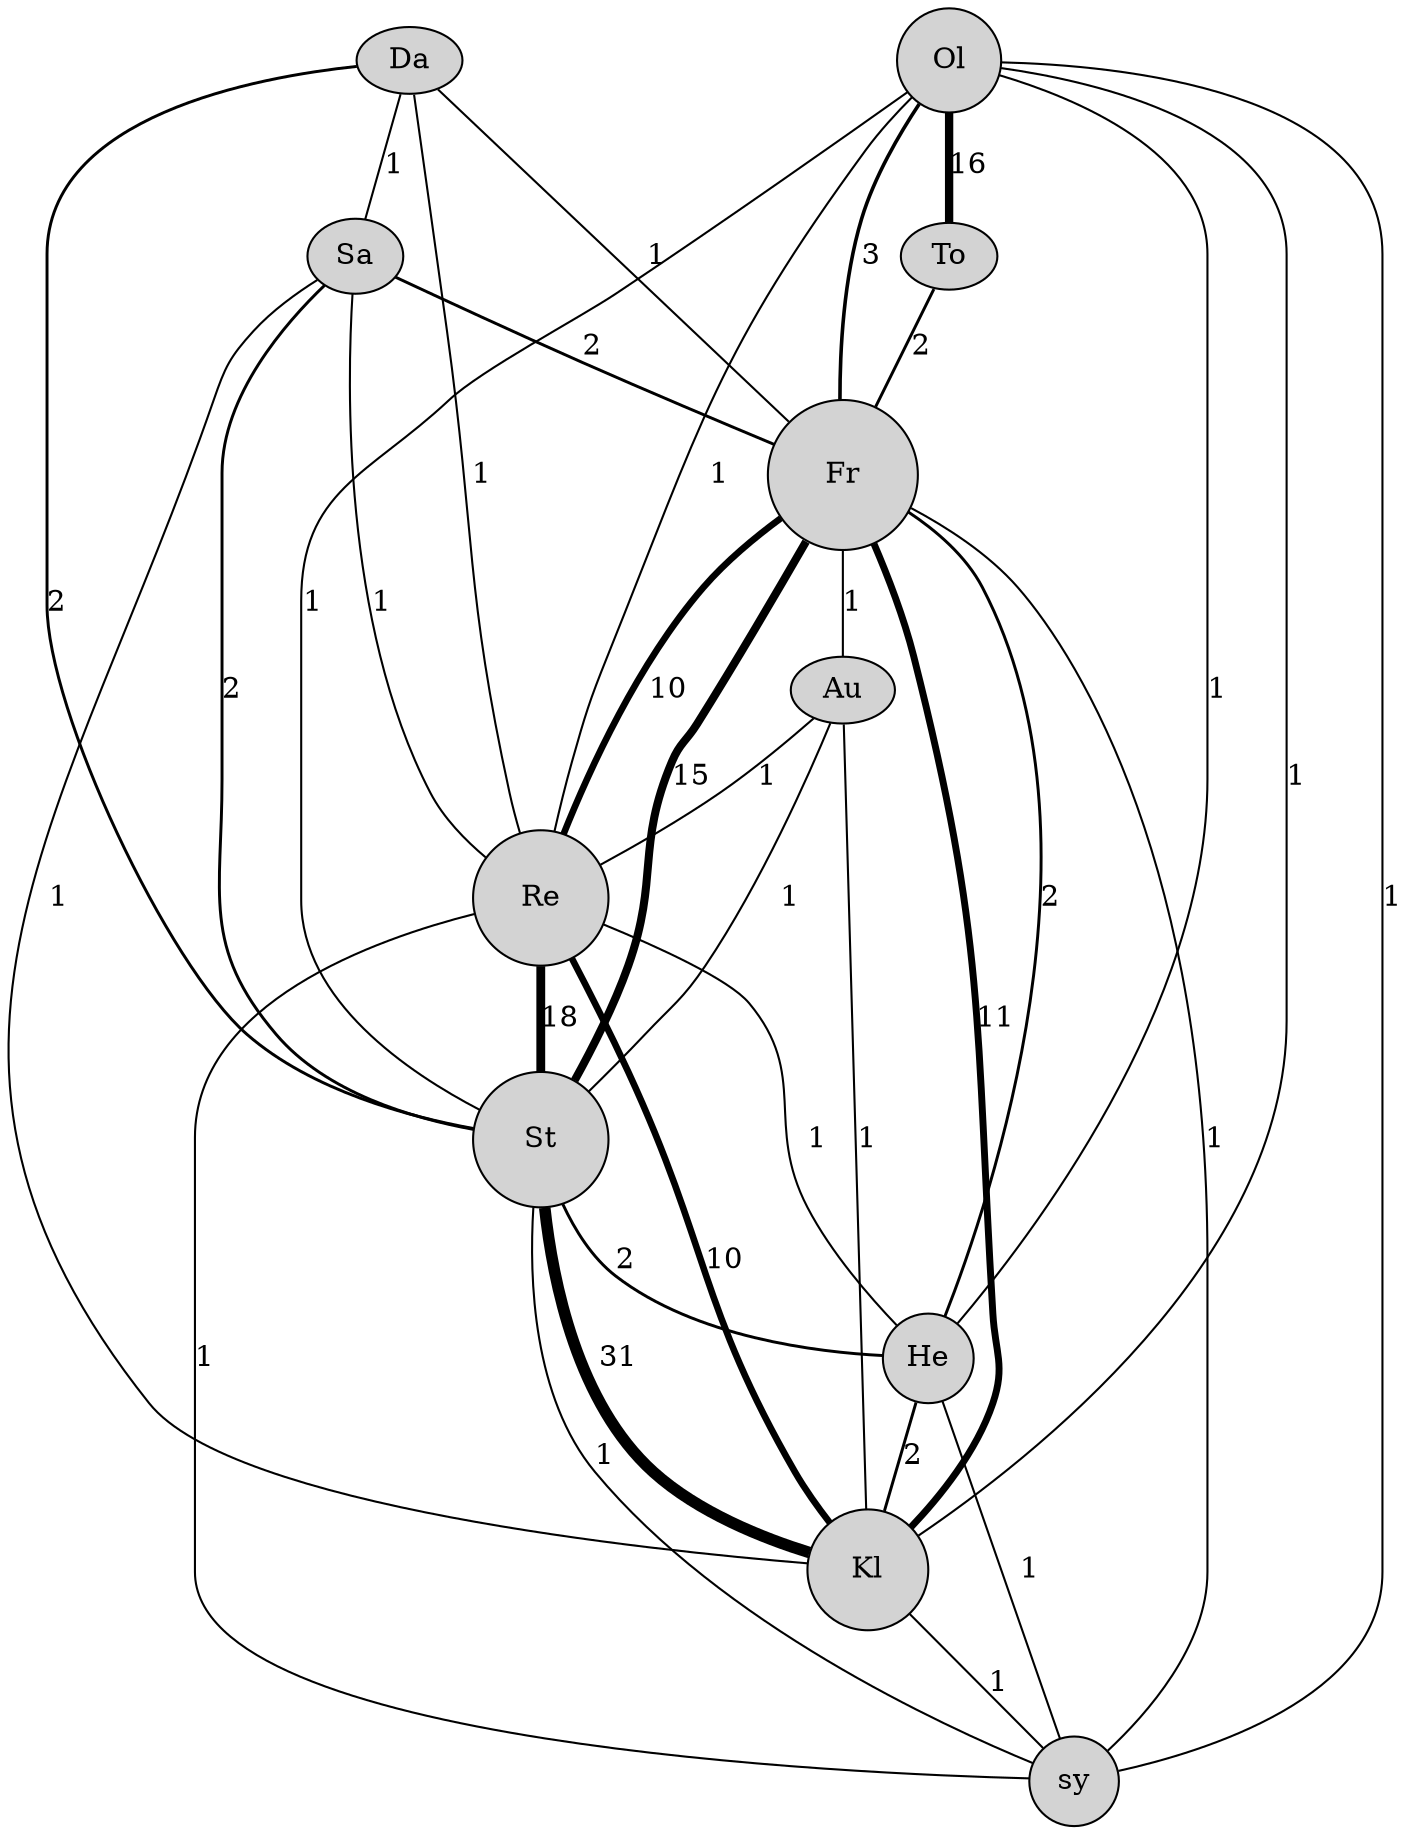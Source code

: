 graph G {
  overlap=false;
  outputorder=edgesfirst;
  node [style=filled];
  "u5" [label=Re, width=0.9, height=0.9];
  "u0" [label=sy, width=0.6, height=0.6];
  "u6" [label=Au, width=0.4, height=0.4];
  "u12" [label=To, width=0.2, height=0.2];
  "u7" [label=Fr, width=1.0, height=1.0];
  "u13" [label=Ol, width=0.7, height=0.7];
  "u2" [label=Kl, width=0.8, height=0.8];
  "u14" [label=Sa, width=0.5, height=0.5];
  "u15" [label=Da, width=0.4, height=0.4];
  "u4" [label=St, width=0.9, height=0.9];
  "u10" [label=He, width=0.6, height=0.6];
  "u15" -- "u7" [penwidth=1.0, label=1];
  "u10" -- "u0" [penwidth=1.0, label=1];
  "u7" -- "u0" [penwidth=1.0, label=1];
  "u6" -- "u5" [penwidth=1.0, label=1];
  "u2" -- "u0" [penwidth=1.0, label=1];
  "u15" -- "u14" [penwidth=1.0, label=1];
  "u5" -- "u10" [penwidth=1.0, label=1];
  "u13" -- "u5" [penwidth=1.0, label=1];
  "u14" -- "u2" [penwidth=1.0, label=1];
  "u4" -- "u0" [penwidth=1.0, label=1];
  "u13" -- "u4" [penwidth=1.0, label=1];
  "u13" -- "u0" [penwidth=1.0, label=1];
  "u14" -- "u5" [penwidth=1.0, label=1];
  "u7" -- "u6" [penwidth=1.0, label=1];
  "u6" -- "u2" [penwidth=1.0, label=1];
  "u6" -- "u4" [penwidth=1.0, label=1];
  "u13" -- "u10" [penwidth=1.0, label=1];
  "u13" -- "u2" [penwidth=1.0, label=1];
  "u5" -- "u0" [penwidth=1.0, label=1];
  "u15" -- "u5" [penwidth=1.0, label=1];
  "u10" -- "u2" [penwidth=1.4142135623731, label=2];
  "u14" -- "u4" [penwidth=1.4142135623731, label=2];
  "u12" -- "u7" [penwidth=1.4142135623731, label=2];
  "u14" -- "u7" [penwidth=1.4142135623731, label=2];
  "u4" -- "u10" [penwidth=1.4142135623731, label=2];
  "u15" -- "u4" [penwidth=1.4142135623731, label=2];
  "u7" -- "u10" [penwidth=1.4142135623731, label=2];
  "u13" -- "u7" [penwidth=1.73205080756888, label=3];
  "u5" -- "u2" [penwidth=3.16227766016838, label=10];
  "u7" -- "u5" [penwidth=3.16227766016838, label=10];
  "u7" -- "u2" [penwidth=3.3166247903554, label=11];
  "u7" -- "u4" [penwidth=3.87298334620742, label=15];
  "u13" -- "u12" [penwidth=4.0, label=16];
  "u5" -- "u4" [penwidth=4.24264068711928, label=18];
  "u4" -- "u2" [penwidth=5.56776436283002, label=31];
}
